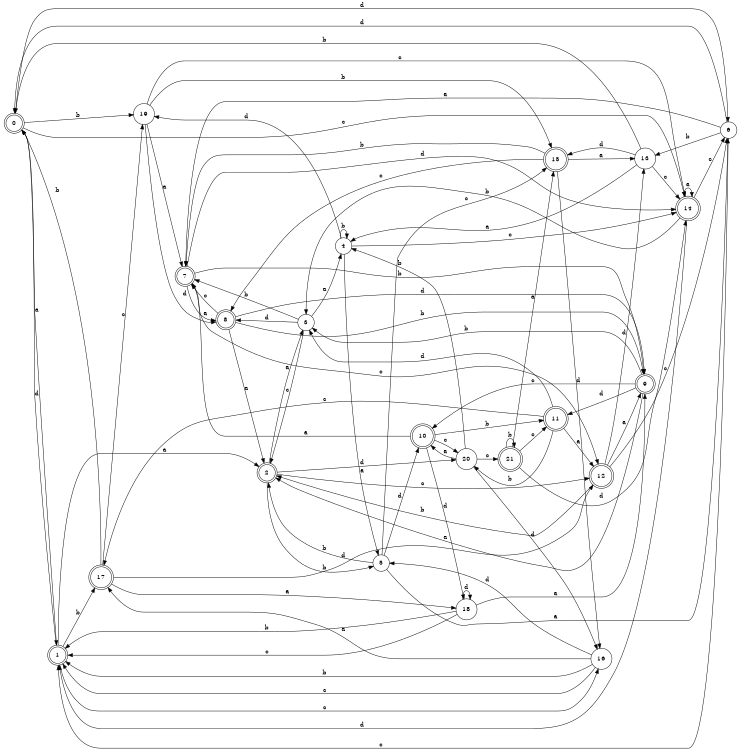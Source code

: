 digraph n18_9 {
__start0 [label="" shape="none"];

rankdir=LR;
size="8,5";

s0 [style="rounded,filled", color="black", fillcolor="white" shape="doublecircle", label="0"];
s1 [style="rounded,filled", color="black", fillcolor="white" shape="doublecircle", label="1"];
s2 [style="rounded,filled", color="black", fillcolor="white" shape="doublecircle", label="2"];
s3 [style="filled", color="black", fillcolor="white" shape="circle", label="3"];
s4 [style="filled", color="black", fillcolor="white" shape="circle", label="4"];
s5 [style="filled", color="black", fillcolor="white" shape="circle", label="5"];
s6 [style="filled", color="black", fillcolor="white" shape="circle", label="6"];
s7 [style="rounded,filled", color="black", fillcolor="white" shape="doublecircle", label="7"];
s8 [style="rounded,filled", color="black", fillcolor="white" shape="doublecircle", label="8"];
s9 [style="rounded,filled", color="black", fillcolor="white" shape="doublecircle", label="9"];
s10 [style="rounded,filled", color="black", fillcolor="white" shape="doublecircle", label="10"];
s11 [style="rounded,filled", color="black", fillcolor="white" shape="doublecircle", label="11"];
s12 [style="rounded,filled", color="black", fillcolor="white" shape="doublecircle", label="12"];
s13 [style="filled", color="black", fillcolor="white" shape="circle", label="13"];
s14 [style="rounded,filled", color="black", fillcolor="white" shape="doublecircle", label="14"];
s15 [style="rounded,filled", color="black", fillcolor="white" shape="doublecircle", label="15"];
s16 [style="filled", color="black", fillcolor="white" shape="circle", label="16"];
s17 [style="rounded,filled", color="black", fillcolor="white" shape="doublecircle", label="17"];
s18 [style="filled", color="black", fillcolor="white" shape="circle", label="18"];
s19 [style="filled", color="black", fillcolor="white" shape="circle", label="19"];
s20 [style="filled", color="black", fillcolor="white" shape="circle", label="20"];
s21 [style="rounded,filled", color="black", fillcolor="white" shape="doublecircle", label="21"];
s0 -> s1 [label="a"];
s0 -> s19 [label="b"];
s0 -> s14 [label="c"];
s0 -> s6 [label="d"];
s1 -> s2 [label="a"];
s1 -> s17 [label="b"];
s1 -> s16 [label="c"];
s1 -> s0 [label="d"];
s2 -> s3 [label="a"];
s2 -> s5 [label="b"];
s2 -> s12 [label="c"];
s2 -> s20 [label="d"];
s3 -> s4 [label="a"];
s3 -> s7 [label="b"];
s3 -> s2 [label="c"];
s3 -> s8 [label="d"];
s4 -> s5 [label="a"];
s4 -> s4 [label="b"];
s4 -> s14 [label="c"];
s4 -> s19 [label="d"];
s5 -> s6 [label="a"];
s5 -> s2 [label="b"];
s5 -> s15 [label="c"];
s5 -> s10 [label="d"];
s6 -> s7 [label="a"];
s6 -> s13 [label="b"];
s6 -> s1 [label="c"];
s6 -> s0 [label="d"];
s7 -> s8 [label="a"];
s7 -> s9 [label="b"];
s7 -> s12 [label="c"];
s7 -> s14 [label="d"];
s8 -> s2 [label="a"];
s8 -> s9 [label="b"];
s8 -> s7 [label="c"];
s8 -> s9 [label="d"];
s9 -> s2 [label="a"];
s9 -> s3 [label="b"];
s9 -> s10 [label="c"];
s9 -> s11 [label="d"];
s10 -> s7 [label="a"];
s10 -> s11 [label="b"];
s10 -> s20 [label="c"];
s10 -> s18 [label="d"];
s11 -> s12 [label="a"];
s11 -> s20 [label="b"];
s11 -> s17 [label="c"];
s11 -> s3 [label="d"];
s12 -> s9 [label="a"];
s12 -> s2 [label="b"];
s12 -> s6 [label="c"];
s12 -> s13 [label="d"];
s13 -> s4 [label="a"];
s13 -> s0 [label="b"];
s13 -> s14 [label="c"];
s13 -> s15 [label="d"];
s14 -> s14 [label="a"];
s14 -> s3 [label="b"];
s14 -> s6 [label="c"];
s14 -> s1 [label="d"];
s15 -> s13 [label="a"];
s15 -> s7 [label="b"];
s15 -> s8 [label="c"];
s15 -> s16 [label="d"];
s16 -> s17 [label="a"];
s16 -> s1 [label="b"];
s16 -> s1 [label="c"];
s16 -> s5 [label="d"];
s17 -> s18 [label="a"];
s17 -> s0 [label="b"];
s17 -> s19 [label="c"];
s17 -> s12 [label="d"];
s18 -> s9 [label="a"];
s18 -> s1 [label="b"];
s18 -> s1 [label="c"];
s18 -> s18 [label="d"];
s19 -> s7 [label="a"];
s19 -> s15 [label="b"];
s19 -> s14 [label="c"];
s19 -> s8 [label="d"];
s20 -> s10 [label="a"];
s20 -> s4 [label="b"];
s20 -> s21 [label="c"];
s20 -> s16 [label="d"];
s21 -> s15 [label="a"];
s21 -> s21 [label="b"];
s21 -> s11 [label="c"];
s21 -> s14 [label="d"];

}